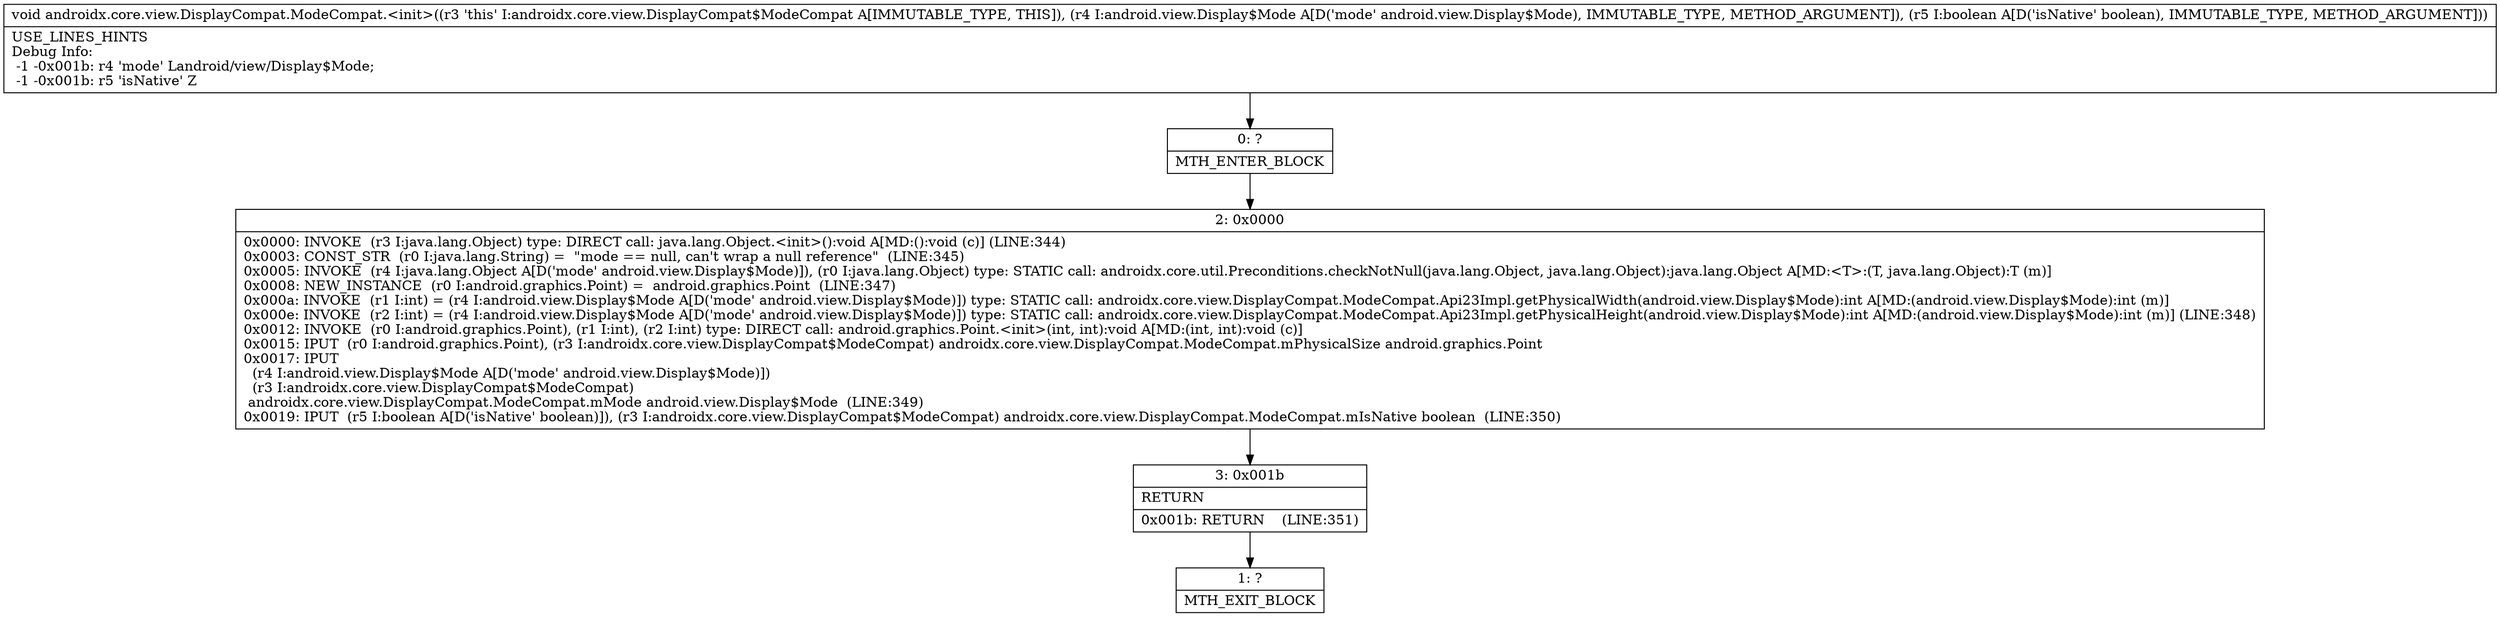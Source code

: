 digraph "CFG forandroidx.core.view.DisplayCompat.ModeCompat.\<init\>(Landroid\/view\/Display$Mode;Z)V" {
Node_0 [shape=record,label="{0\:\ ?|MTH_ENTER_BLOCK\l}"];
Node_2 [shape=record,label="{2\:\ 0x0000|0x0000: INVOKE  (r3 I:java.lang.Object) type: DIRECT call: java.lang.Object.\<init\>():void A[MD:():void (c)] (LINE:344)\l0x0003: CONST_STR  (r0 I:java.lang.String) =  \"mode == null, can't wrap a null reference\"  (LINE:345)\l0x0005: INVOKE  (r4 I:java.lang.Object A[D('mode' android.view.Display$Mode)]), (r0 I:java.lang.Object) type: STATIC call: androidx.core.util.Preconditions.checkNotNull(java.lang.Object, java.lang.Object):java.lang.Object A[MD:\<T\>:(T, java.lang.Object):T (m)]\l0x0008: NEW_INSTANCE  (r0 I:android.graphics.Point) =  android.graphics.Point  (LINE:347)\l0x000a: INVOKE  (r1 I:int) = (r4 I:android.view.Display$Mode A[D('mode' android.view.Display$Mode)]) type: STATIC call: androidx.core.view.DisplayCompat.ModeCompat.Api23Impl.getPhysicalWidth(android.view.Display$Mode):int A[MD:(android.view.Display$Mode):int (m)]\l0x000e: INVOKE  (r2 I:int) = (r4 I:android.view.Display$Mode A[D('mode' android.view.Display$Mode)]) type: STATIC call: androidx.core.view.DisplayCompat.ModeCompat.Api23Impl.getPhysicalHeight(android.view.Display$Mode):int A[MD:(android.view.Display$Mode):int (m)] (LINE:348)\l0x0012: INVOKE  (r0 I:android.graphics.Point), (r1 I:int), (r2 I:int) type: DIRECT call: android.graphics.Point.\<init\>(int, int):void A[MD:(int, int):void (c)]\l0x0015: IPUT  (r0 I:android.graphics.Point), (r3 I:androidx.core.view.DisplayCompat$ModeCompat) androidx.core.view.DisplayCompat.ModeCompat.mPhysicalSize android.graphics.Point \l0x0017: IPUT  \l  (r4 I:android.view.Display$Mode A[D('mode' android.view.Display$Mode)])\l  (r3 I:androidx.core.view.DisplayCompat$ModeCompat)\l androidx.core.view.DisplayCompat.ModeCompat.mMode android.view.Display$Mode  (LINE:349)\l0x0019: IPUT  (r5 I:boolean A[D('isNative' boolean)]), (r3 I:androidx.core.view.DisplayCompat$ModeCompat) androidx.core.view.DisplayCompat.ModeCompat.mIsNative boolean  (LINE:350)\l}"];
Node_3 [shape=record,label="{3\:\ 0x001b|RETURN\l|0x001b: RETURN    (LINE:351)\l}"];
Node_1 [shape=record,label="{1\:\ ?|MTH_EXIT_BLOCK\l}"];
MethodNode[shape=record,label="{void androidx.core.view.DisplayCompat.ModeCompat.\<init\>((r3 'this' I:androidx.core.view.DisplayCompat$ModeCompat A[IMMUTABLE_TYPE, THIS]), (r4 I:android.view.Display$Mode A[D('mode' android.view.Display$Mode), IMMUTABLE_TYPE, METHOD_ARGUMENT]), (r5 I:boolean A[D('isNative' boolean), IMMUTABLE_TYPE, METHOD_ARGUMENT]))  | USE_LINES_HINTS\lDebug Info:\l  \-1 \-0x001b: r4 'mode' Landroid\/view\/Display$Mode;\l  \-1 \-0x001b: r5 'isNative' Z\l}"];
MethodNode -> Node_0;Node_0 -> Node_2;
Node_2 -> Node_3;
Node_3 -> Node_1;
}

